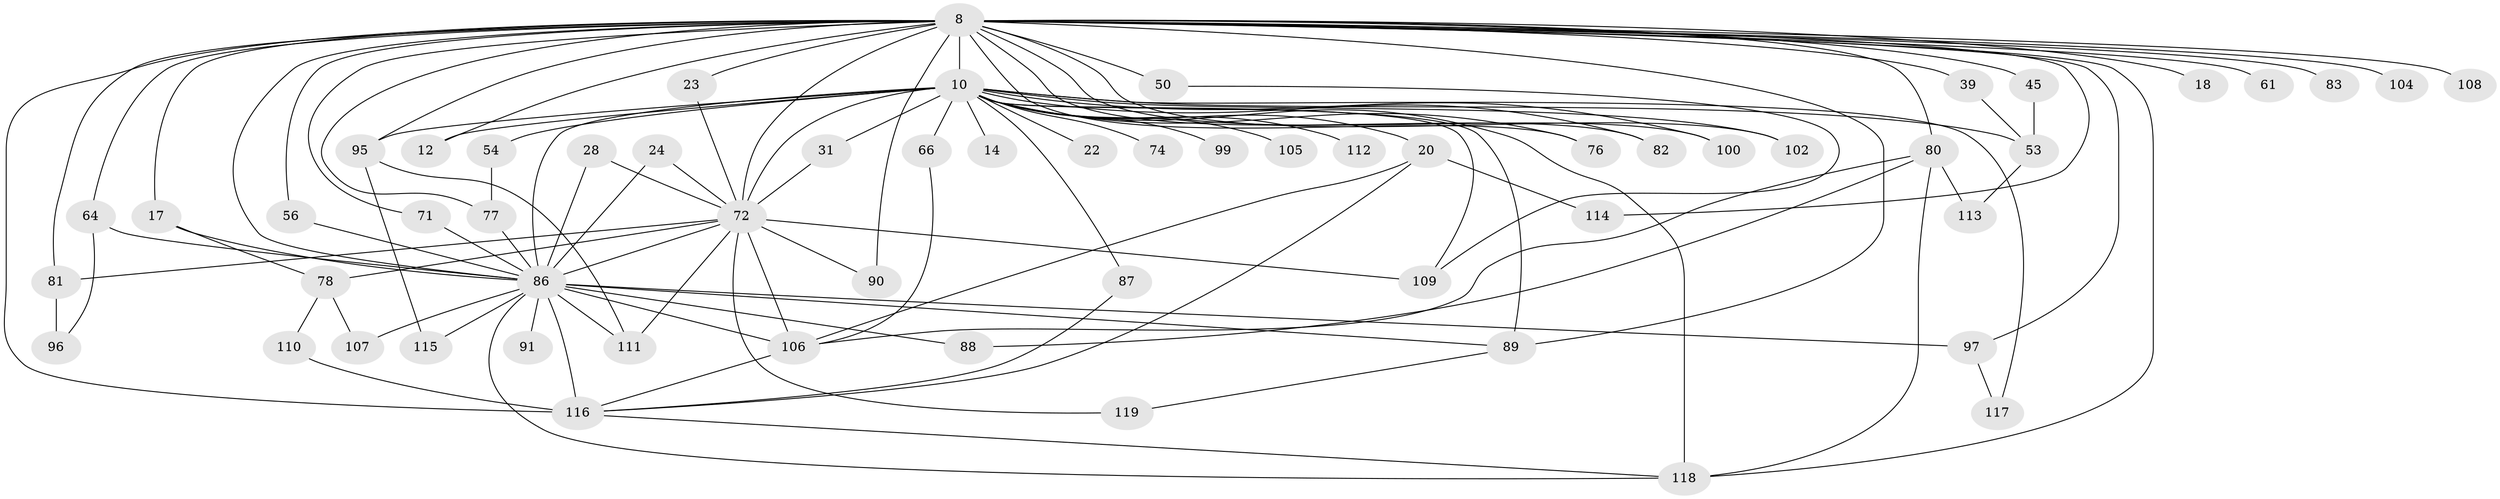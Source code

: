 // original degree distribution, {21: 0.01680672268907563, 18: 0.008403361344537815, 27: 0.008403361344537815, 24: 0.01680672268907563, 15: 0.008403361344537815, 28: 0.008403361344537815, 17: 0.008403361344537815, 29: 0.008403361344537815, 3: 0.18487394957983194, 2: 0.5462184873949579, 4: 0.09243697478991597, 6: 0.04201680672268908, 5: 0.04201680672268908, 7: 0.008403361344537815}
// Generated by graph-tools (version 1.1) at 2025/44/03/09/25 04:44:01]
// undirected, 59 vertices, 110 edges
graph export_dot {
graph [start="1"]
  node [color=gray90,style=filled];
  8 [super="+7+4"];
  10 [super="+2"];
  12;
  14;
  17 [super="+11"];
  18;
  20;
  22;
  23;
  24;
  28;
  31;
  39;
  45;
  50;
  53 [super="+19"];
  54;
  56;
  61;
  64;
  66;
  71;
  72 [super="+44+9"];
  74 [super="+65"];
  76;
  77 [super="+38+58+62"];
  78 [super="+35"];
  80 [super="+25"];
  81;
  82;
  83;
  86 [super="+55+59"];
  87;
  88;
  89 [super="+75+84"];
  90 [super="+27"];
  91;
  95 [super="+42"];
  96 [super="+85"];
  97 [super="+36+68"];
  99;
  100;
  102;
  104;
  105;
  106 [super="+67+73"];
  107;
  108 [super="+103"];
  109 [super="+52+63"];
  110;
  111 [super="+94"];
  112;
  113;
  114;
  115;
  116 [super="+98+79+30"];
  117;
  118 [super="+93+101+41"];
  119;
  8 -- 10 [weight=9];
  8 -- 18 [weight=2];
  8 -- 76;
  8 -- 80 [weight=2];
  8 -- 81;
  8 -- 83 [weight=2];
  8 -- 97 [weight=4];
  8 -- 104 [weight=2];
  8 -- 108 [weight=3];
  8 -- 114;
  8 -- 71;
  8 -- 23;
  8 -- 90 [weight=2];
  8 -- 100;
  8 -- 50 [weight=2];
  8 -- 61 [weight=2];
  8 -- 77 [weight=3];
  8 -- 64;
  8 -- 12;
  8 -- 17 [weight=2];
  8 -- 82;
  8 -- 102;
  8 -- 39;
  8 -- 45;
  8 -- 56;
  8 -- 72 [weight=7];
  8 -- 95 [weight=3];
  8 -- 86 [weight=7];
  8 -- 118;
  8 -- 116 [weight=4];
  8 -- 89;
  10 -- 22 [weight=2];
  10 -- 31;
  10 -- 53 [weight=3];
  10 -- 54;
  10 -- 66 [weight=2];
  10 -- 82;
  10 -- 86 [weight=8];
  10 -- 89 [weight=4];
  10 -- 95 [weight=2];
  10 -- 105 [weight=2];
  10 -- 112 [weight=2];
  10 -- 72 [weight=8];
  10 -- 12;
  10 -- 74 [weight=2];
  10 -- 14;
  10 -- 76;
  10 -- 20 [weight=2];
  10 -- 87;
  10 -- 99;
  10 -- 100;
  10 -- 102;
  10 -- 117;
  10 -- 109;
  10 -- 118 [weight=4];
  17 -- 78;
  17 -- 86;
  20 -- 114;
  20 -- 106;
  20 -- 116;
  23 -- 72;
  24 -- 72;
  24 -- 86;
  28 -- 72;
  28 -- 86;
  31 -- 72;
  39 -- 53;
  45 -- 53;
  50 -- 109;
  53 -- 113;
  54 -- 77;
  56 -- 86;
  64 -- 96;
  64 -- 86;
  66 -- 106;
  71 -- 86;
  72 -- 119;
  72 -- 78 [weight=2];
  72 -- 81;
  72 -- 90;
  72 -- 86 [weight=6];
  72 -- 109;
  72 -- 111;
  72 -- 106 [weight=2];
  77 -- 86 [weight=3];
  78 -- 110;
  78 -- 107;
  80 -- 88;
  80 -- 113;
  80 -- 118;
  80 -- 106;
  81 -- 96 [weight=2];
  86 -- 88;
  86 -- 91 [weight=2];
  86 -- 97;
  86 -- 106;
  86 -- 107;
  86 -- 115;
  86 -- 116 [weight=4];
  86 -- 111;
  86 -- 118;
  86 -- 89 [weight=2];
  87 -- 116;
  89 -- 119;
  95 -- 115;
  95 -- 111;
  97 -- 117;
  106 -- 116;
  110 -- 116;
  116 -- 118;
}
